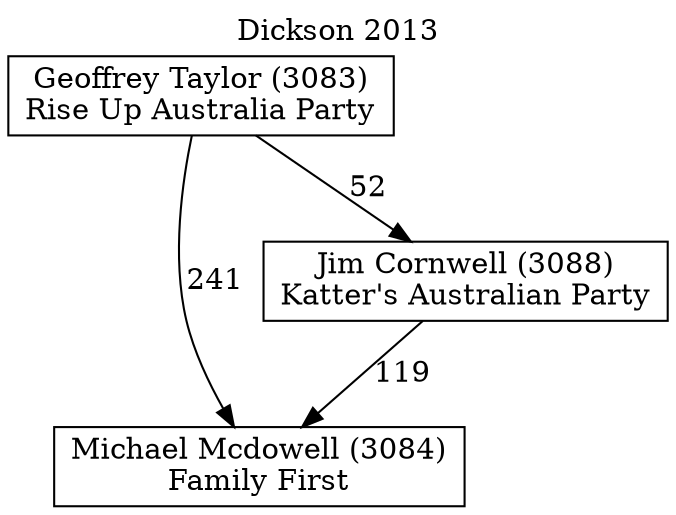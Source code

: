 // House preference flow
digraph "Michael Mcdowell (3084)_Dickson_2013" {
	graph [label="Dickson 2013" labelloc=t mclimit=10]
	node [shape=box]
	"Michael Mcdowell (3084)" [label="Michael Mcdowell (3084)
Family First"]
	"Jim Cornwell (3088)" [label="Jim Cornwell (3088)
Katter's Australian Party"]
	"Geoffrey Taylor (3083)" [label="Geoffrey Taylor (3083)
Rise Up Australia Party"]
	"Jim Cornwell (3088)" -> "Michael Mcdowell (3084)" [label=119]
	"Geoffrey Taylor (3083)" -> "Jim Cornwell (3088)" [label=52]
	"Geoffrey Taylor (3083)" -> "Michael Mcdowell (3084)" [label=241]
}
